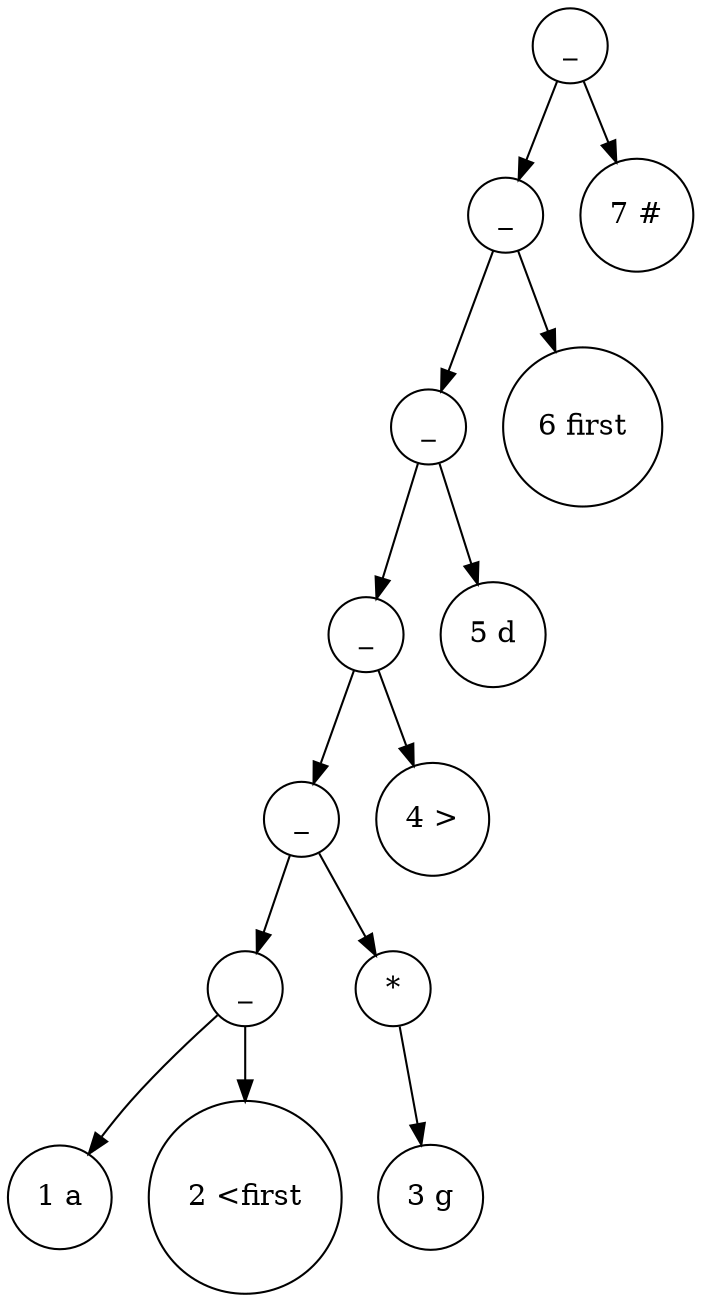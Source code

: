 digraph Tree {
node [shape=circle];
94276402020720 [label="_"];
94276402020720 -> 94276402020336;
94276402020336 [label="_"];
94276402020336 -> 94276402019952;
94276402019952 [label="_"];
94276402019952 -> 94276402019568;
94276402019568 [label="_"];
94276402019568 -> 94276402019184;
94276402019184 [label="_"];
94276402019184 -> 94276402018704;
94276402018704 [label="_"];
94276402018704 -> 94276402018080;
94276402018080 [label="1 a"];
94276402018704 -> 94276402018416;
94276402018416 [label="2 <first"];
94276402019184 -> 94276402019088;
94276402019088 [label="*"];
94276402019088 -> 94276402018800;
94276402018800 [label="3 g"];
94276402019568 -> 94276402019280;
94276402019280 [label="4 >"];
94276402019952 -> 94276402019664;
94276402019664 [label="5 d"];
94276402020336 -> 94276402020048;
94276402020048 [label="6 first"];
94276402020720 -> 94276402020432;
94276402020432 [label="7 #"];
}
